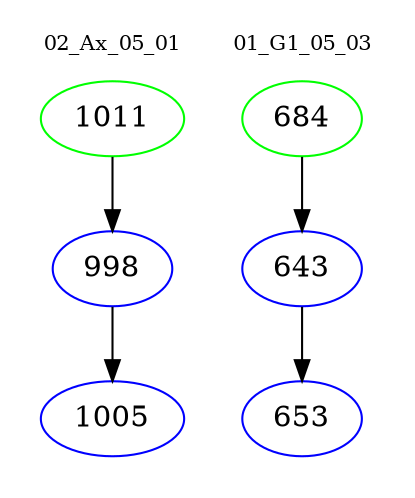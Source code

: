 digraph{
subgraph cluster_0 {
color = white
label = "02_Ax_05_01";
fontsize=10;
T0_1011 [label="1011", color="green"]
T0_1011 -> T0_998 [color="black"]
T0_998 [label="998", color="blue"]
T0_998 -> T0_1005 [color="black"]
T0_1005 [label="1005", color="blue"]
}
subgraph cluster_1 {
color = white
label = "01_G1_05_03";
fontsize=10;
T1_684 [label="684", color="green"]
T1_684 -> T1_643 [color="black"]
T1_643 [label="643", color="blue"]
T1_643 -> T1_653 [color="black"]
T1_653 [label="653", color="blue"]
}
}
